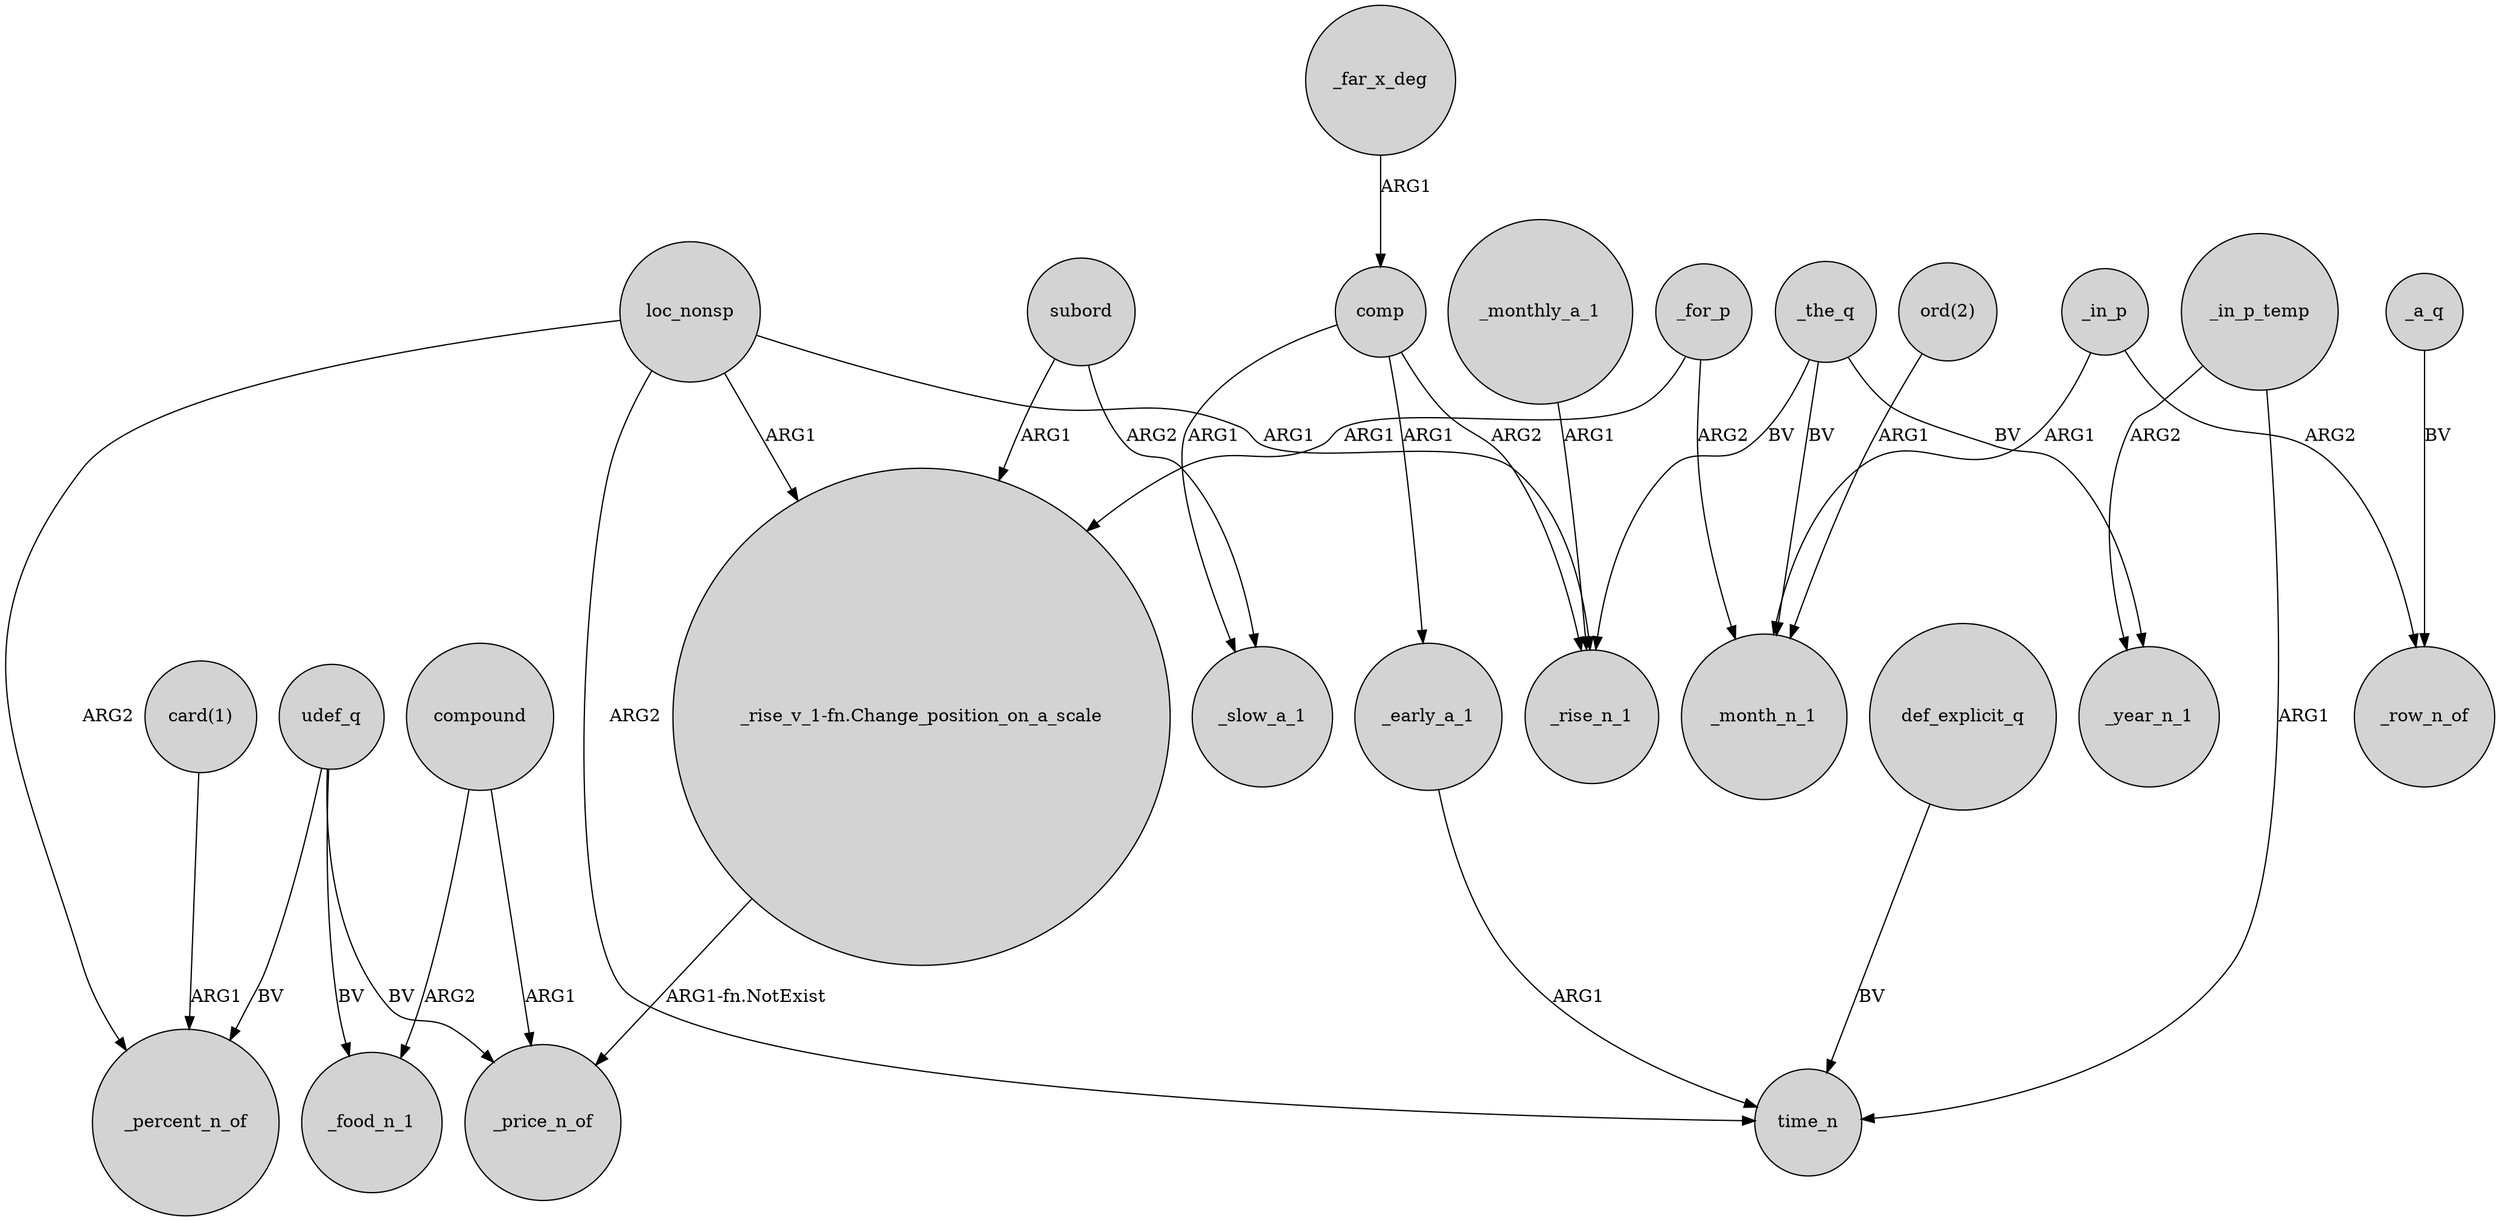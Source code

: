 digraph {
	node [shape=circle style=filled]
	_for_p -> _month_n_1 [label=ARG2]
	"card(1)" -> _percent_n_of [label=ARG1]
	compound -> _food_n_1 [label=ARG2]
	udef_q -> _price_n_of [label=BV]
	def_explicit_q -> time_n [label=BV]
	_a_q -> _row_n_of [label=BV]
	udef_q -> _food_n_1 [label=BV]
	loc_nonsp -> time_n [label=ARG2]
	loc_nonsp -> _rise_n_1 [label=ARG1]
	_in_p_temp -> _year_n_1 [label=ARG2]
	_the_q -> _rise_n_1 [label=BV]
	_the_q -> _month_n_1 [label=BV]
	loc_nonsp -> _percent_n_of [label=ARG2]
	loc_nonsp -> "_rise_v_1-fn.Change_position_on_a_scale" [label=ARG1]
	subord -> _slow_a_1 [label=ARG2]
	comp -> _slow_a_1 [label=ARG1]
	_the_q -> _year_n_1 [label=BV]
	"ord(2)" -> _month_n_1 [label=ARG1]
	_in_p -> _month_n_1 [label=ARG1]
	"_rise_v_1-fn.Change_position_on_a_scale" -> _price_n_of [label="ARG1-fn.NotExist"]
	_early_a_1 -> time_n [label=ARG1]
	_far_x_deg -> comp [label=ARG1]
	udef_q -> _percent_n_of [label=BV]
	_for_p -> "_rise_v_1-fn.Change_position_on_a_scale" [label=ARG1]
	_in_p -> _row_n_of [label=ARG2]
	compound -> _price_n_of [label=ARG1]
	subord -> "_rise_v_1-fn.Change_position_on_a_scale" [label=ARG1]
	_monthly_a_1 -> _rise_n_1 [label=ARG1]
	comp -> _rise_n_1 [label=ARG2]
	_in_p_temp -> time_n [label=ARG1]
	comp -> _early_a_1 [label=ARG1]
}
